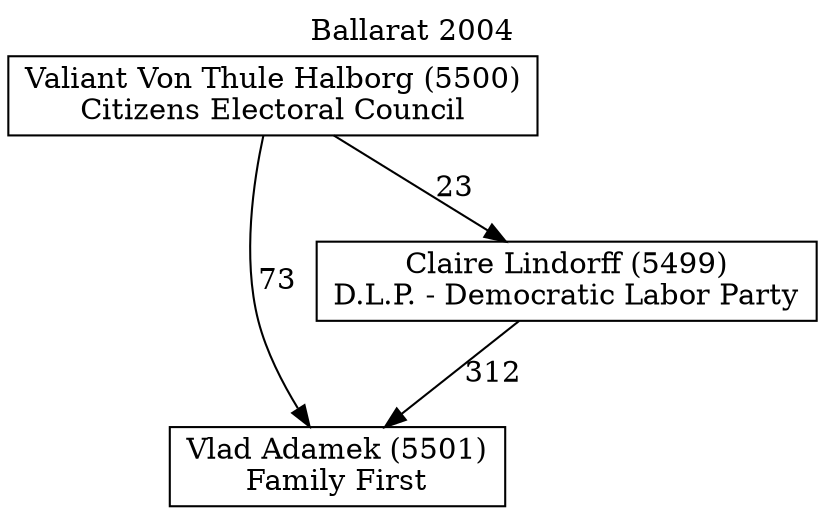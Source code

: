 // House preference flow
digraph "Vlad Adamek (5501)_Ballarat_2004" {
	graph [label="Ballarat 2004" labelloc=t mclimit=10]
	node [shape=box]
	"Vlad Adamek (5501)" [label="Vlad Adamek (5501)
Family First"]
	"Claire Lindorff (5499)" [label="Claire Lindorff (5499)
D.L.P. - Democratic Labor Party"]
	"Valiant Von Thule Halborg (5500)" [label="Valiant Von Thule Halborg (5500)
Citizens Electoral Council"]
	"Claire Lindorff (5499)" -> "Vlad Adamek (5501)" [label=312]
	"Valiant Von Thule Halborg (5500)" -> "Claire Lindorff (5499)" [label=23]
	"Valiant Von Thule Halborg (5500)" -> "Vlad Adamek (5501)" [label=73]
}
